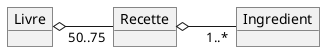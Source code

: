 @startuml
left to right direction

object Livre
object Recette 
object Ingredient

Livre o-- "50..75" Recette 
Recette o-- "1..*" Ingredient

@enduml
